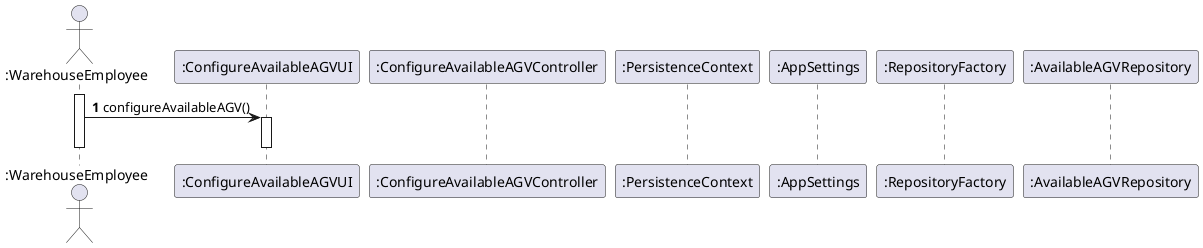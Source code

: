 @startuml
'https://plantuml.com/sequence-diagram

autonumber

Actor ":WarehouseEmployee" as WHEmployee
participant ":ConfigureAvailableAGVUI" as UI
participant ":ConfigureAvailableAGVController" as controller
participant ":PersistenceContext" as persistence
participant ":AppSettings" as settings
participant ":RepositoryFactory" as factory
participant ":AvailableAGVRepository" as repository

activate WHEmployee

WHEmployee -> UI: configureAvailableAGV()

activate UI



deactivate UI

deactivate WHEmployee

@enduml